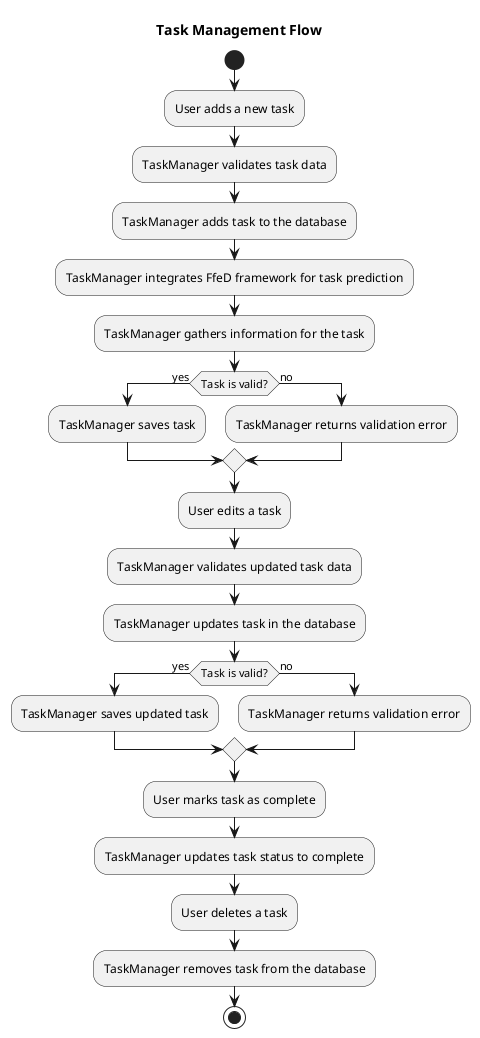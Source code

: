 @startuml
title Task Management Flow

start
:User adds a new task;
:TaskManager validates task data;
:TaskManager adds task to the database;
:TaskManager integrates FfeD framework for task prediction;
:TaskManager gathers information for the task;

if (Task is valid?) then (yes)
  :TaskManager saves task;
else (no)
  :TaskManager returns validation error;
endif

:User edits a task;
:TaskManager validates updated task data;
:TaskManager updates task in the database;

if (Task is valid?) then (yes)
  :TaskManager saves updated task;
else (no)
  :TaskManager returns validation error;
endif

:User marks task as complete;
:TaskManager updates task status to complete;

:User deletes a task;
:TaskManager removes task from the database;

stop
@enduml

